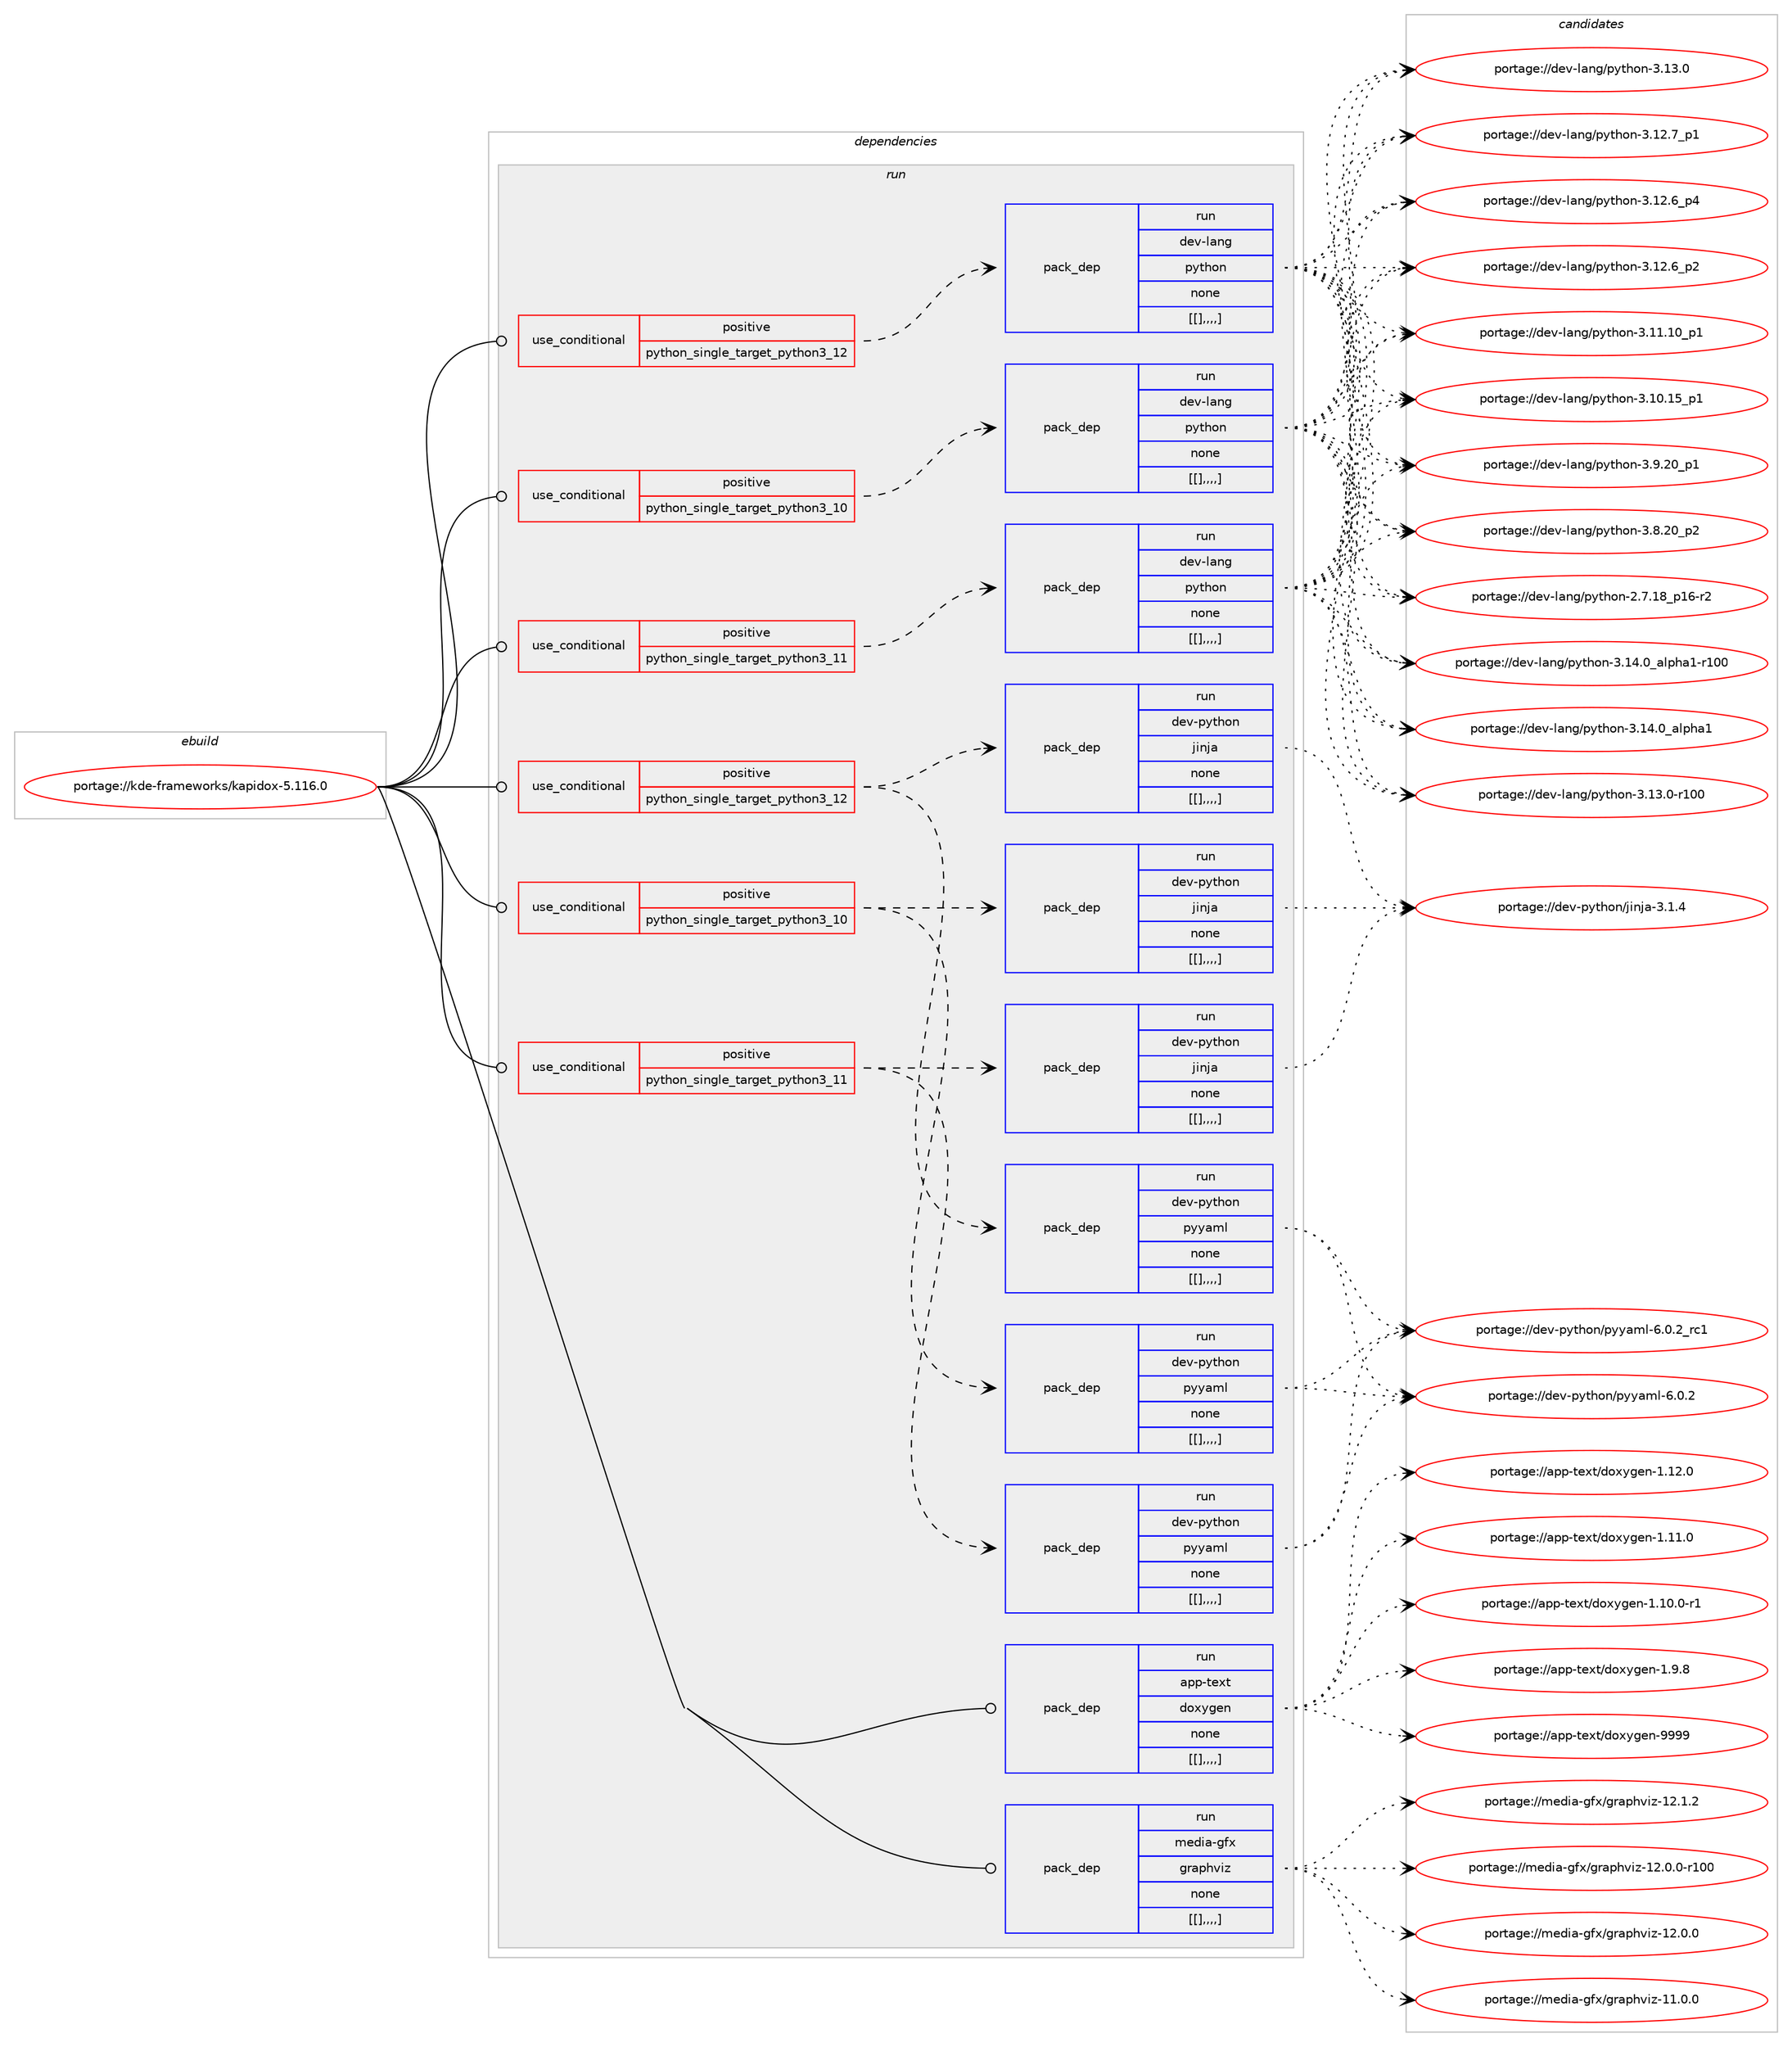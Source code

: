 digraph prolog {

# *************
# Graph options
# *************

newrank=true;
concentrate=true;
compound=true;
graph [rankdir=LR,fontname=Helvetica,fontsize=10,ranksep=1.5];#, ranksep=2.5, nodesep=0.2];
edge  [arrowhead=vee];
node  [fontname=Helvetica,fontsize=10];

# **********
# The ebuild
# **********

subgraph cluster_leftcol {
color=gray;
label=<<i>ebuild</i>>;
id [label="portage://kde-frameworks/kapidox-5.116.0", color=red, width=4, href="../kde-frameworks/kapidox-5.116.0.svg"];
}

# ****************
# The dependencies
# ****************

subgraph cluster_midcol {
color=gray;
label=<<i>dependencies</i>>;
subgraph cluster_compile {
fillcolor="#eeeeee";
style=filled;
label=<<i>compile</i>>;
}
subgraph cluster_compileandrun {
fillcolor="#eeeeee";
style=filled;
label=<<i>compile and run</i>>;
}
subgraph cluster_run {
fillcolor="#eeeeee";
style=filled;
label=<<i>run</i>>;
subgraph cond72909 {
dependency282310 [label=<<TABLE BORDER="0" CELLBORDER="1" CELLSPACING="0" CELLPADDING="4"><TR><TD ROWSPAN="3" CELLPADDING="10">use_conditional</TD></TR><TR><TD>positive</TD></TR><TR><TD>python_single_target_python3_10</TD></TR></TABLE>>, shape=none, color=red];
subgraph pack207154 {
dependency282351 [label=<<TABLE BORDER="0" CELLBORDER="1" CELLSPACING="0" CELLPADDING="4" WIDTH="220"><TR><TD ROWSPAN="6" CELLPADDING="30">pack_dep</TD></TR><TR><TD WIDTH="110">run</TD></TR><TR><TD>dev-lang</TD></TR><TR><TD>python</TD></TR><TR><TD>none</TD></TR><TR><TD>[[],,,,]</TD></TR></TABLE>>, shape=none, color=blue];
}
dependency282310:e -> dependency282351:w [weight=20,style="dashed",arrowhead="vee"];
}
id:e -> dependency282310:w [weight=20,style="solid",arrowhead="odot"];
subgraph cond72912 {
dependency282388 [label=<<TABLE BORDER="0" CELLBORDER="1" CELLSPACING="0" CELLPADDING="4"><TR><TD ROWSPAN="3" CELLPADDING="10">use_conditional</TD></TR><TR><TD>positive</TD></TR><TR><TD>python_single_target_python3_10</TD></TR></TABLE>>, shape=none, color=red];
subgraph pack207186 {
dependency282390 [label=<<TABLE BORDER="0" CELLBORDER="1" CELLSPACING="0" CELLPADDING="4" WIDTH="220"><TR><TD ROWSPAN="6" CELLPADDING="30">pack_dep</TD></TR><TR><TD WIDTH="110">run</TD></TR><TR><TD>dev-python</TD></TR><TR><TD>jinja</TD></TR><TR><TD>none</TD></TR><TR><TD>[[],,,,]</TD></TR></TABLE>>, shape=none, color=blue];
}
dependency282388:e -> dependency282390:w [weight=20,style="dashed",arrowhead="vee"];
subgraph pack207215 {
dependency282457 [label=<<TABLE BORDER="0" CELLBORDER="1" CELLSPACING="0" CELLPADDING="4" WIDTH="220"><TR><TD ROWSPAN="6" CELLPADDING="30">pack_dep</TD></TR><TR><TD WIDTH="110">run</TD></TR><TR><TD>dev-python</TD></TR><TR><TD>pyyaml</TD></TR><TR><TD>none</TD></TR><TR><TD>[[],,,,]</TD></TR></TABLE>>, shape=none, color=blue];
}
dependency282388:e -> dependency282457:w [weight=20,style="dashed",arrowhead="vee"];
}
id:e -> dependency282388:w [weight=20,style="solid",arrowhead="odot"];
subgraph cond72922 {
dependency282462 [label=<<TABLE BORDER="0" CELLBORDER="1" CELLSPACING="0" CELLPADDING="4"><TR><TD ROWSPAN="3" CELLPADDING="10">use_conditional</TD></TR><TR><TD>positive</TD></TR><TR><TD>python_single_target_python3_11</TD></TR></TABLE>>, shape=none, color=red];
subgraph pack207255 {
dependency282463 [label=<<TABLE BORDER="0" CELLBORDER="1" CELLSPACING="0" CELLPADDING="4" WIDTH="220"><TR><TD ROWSPAN="6" CELLPADDING="30">pack_dep</TD></TR><TR><TD WIDTH="110">run</TD></TR><TR><TD>dev-lang</TD></TR><TR><TD>python</TD></TR><TR><TD>none</TD></TR><TR><TD>[[],,,,]</TD></TR></TABLE>>, shape=none, color=blue];
}
dependency282462:e -> dependency282463:w [weight=20,style="dashed",arrowhead="vee"];
}
id:e -> dependency282462:w [weight=20,style="solid",arrowhead="odot"];
subgraph cond72925 {
dependency282533 [label=<<TABLE BORDER="0" CELLBORDER="1" CELLSPACING="0" CELLPADDING="4"><TR><TD ROWSPAN="3" CELLPADDING="10">use_conditional</TD></TR><TR><TD>positive</TD></TR><TR><TD>python_single_target_python3_11</TD></TR></TABLE>>, shape=none, color=red];
subgraph pack207319 {
dependency282557 [label=<<TABLE BORDER="0" CELLBORDER="1" CELLSPACING="0" CELLPADDING="4" WIDTH="220"><TR><TD ROWSPAN="6" CELLPADDING="30">pack_dep</TD></TR><TR><TD WIDTH="110">run</TD></TR><TR><TD>dev-python</TD></TR><TR><TD>jinja</TD></TR><TR><TD>none</TD></TR><TR><TD>[[],,,,]</TD></TR></TABLE>>, shape=none, color=blue];
}
dependency282533:e -> dependency282557:w [weight=20,style="dashed",arrowhead="vee"];
subgraph pack207381 {
dependency282601 [label=<<TABLE BORDER="0" CELLBORDER="1" CELLSPACING="0" CELLPADDING="4" WIDTH="220"><TR><TD ROWSPAN="6" CELLPADDING="30">pack_dep</TD></TR><TR><TD WIDTH="110">run</TD></TR><TR><TD>dev-python</TD></TR><TR><TD>pyyaml</TD></TR><TR><TD>none</TD></TR><TR><TD>[[],,,,]</TD></TR></TABLE>>, shape=none, color=blue];
}
dependency282533:e -> dependency282601:w [weight=20,style="dashed",arrowhead="vee"];
}
id:e -> dependency282533:w [weight=20,style="solid",arrowhead="odot"];
subgraph cond72933 {
dependency282668 [label=<<TABLE BORDER="0" CELLBORDER="1" CELLSPACING="0" CELLPADDING="4"><TR><TD ROWSPAN="3" CELLPADDING="10">use_conditional</TD></TR><TR><TD>positive</TD></TR><TR><TD>python_single_target_python3_12</TD></TR></TABLE>>, shape=none, color=red];
subgraph pack207457 {
dependency282703 [label=<<TABLE BORDER="0" CELLBORDER="1" CELLSPACING="0" CELLPADDING="4" WIDTH="220"><TR><TD ROWSPAN="6" CELLPADDING="30">pack_dep</TD></TR><TR><TD WIDTH="110">run</TD></TR><TR><TD>dev-lang</TD></TR><TR><TD>python</TD></TR><TR><TD>none</TD></TR><TR><TD>[[],,,,]</TD></TR></TABLE>>, shape=none, color=blue];
}
dependency282668:e -> dependency282703:w [weight=20,style="dashed",arrowhead="vee"];
}
id:e -> dependency282668:w [weight=20,style="solid",arrowhead="odot"];
subgraph cond72944 {
dependency282738 [label=<<TABLE BORDER="0" CELLBORDER="1" CELLSPACING="0" CELLPADDING="4"><TR><TD ROWSPAN="3" CELLPADDING="10">use_conditional</TD></TR><TR><TD>positive</TD></TR><TR><TD>python_single_target_python3_12</TD></TR></TABLE>>, shape=none, color=red];
subgraph pack207519 {
dependency282751 [label=<<TABLE BORDER="0" CELLBORDER="1" CELLSPACING="0" CELLPADDING="4" WIDTH="220"><TR><TD ROWSPAN="6" CELLPADDING="30">pack_dep</TD></TR><TR><TD WIDTH="110">run</TD></TR><TR><TD>dev-python</TD></TR><TR><TD>jinja</TD></TR><TR><TD>none</TD></TR><TR><TD>[[],,,,]</TD></TR></TABLE>>, shape=none, color=blue];
}
dependency282738:e -> dependency282751:w [weight=20,style="dashed",arrowhead="vee"];
subgraph pack207521 {
dependency282754 [label=<<TABLE BORDER="0" CELLBORDER="1" CELLSPACING="0" CELLPADDING="4" WIDTH="220"><TR><TD ROWSPAN="6" CELLPADDING="30">pack_dep</TD></TR><TR><TD WIDTH="110">run</TD></TR><TR><TD>dev-python</TD></TR><TR><TD>pyyaml</TD></TR><TR><TD>none</TD></TR><TR><TD>[[],,,,]</TD></TR></TABLE>>, shape=none, color=blue];
}
dependency282738:e -> dependency282754:w [weight=20,style="dashed",arrowhead="vee"];
}
id:e -> dependency282738:w [weight=20,style="solid",arrowhead="odot"];
subgraph pack207574 {
dependency282846 [label=<<TABLE BORDER="0" CELLBORDER="1" CELLSPACING="0" CELLPADDING="4" WIDTH="220"><TR><TD ROWSPAN="6" CELLPADDING="30">pack_dep</TD></TR><TR><TD WIDTH="110">run</TD></TR><TR><TD>app-text</TD></TR><TR><TD>doxygen</TD></TR><TR><TD>none</TD></TR><TR><TD>[[],,,,]</TD></TR></TABLE>>, shape=none, color=blue];
}
id:e -> dependency282846:w [weight=20,style="solid",arrowhead="odot"];
subgraph pack207618 {
dependency282897 [label=<<TABLE BORDER="0" CELLBORDER="1" CELLSPACING="0" CELLPADDING="4" WIDTH="220"><TR><TD ROWSPAN="6" CELLPADDING="30">pack_dep</TD></TR><TR><TD WIDTH="110">run</TD></TR><TR><TD>media-gfx</TD></TR><TR><TD>graphviz</TD></TR><TR><TD>none</TD></TR><TR><TD>[[],,,,]</TD></TR></TABLE>>, shape=none, color=blue];
}
id:e -> dependency282897:w [weight=20,style="solid",arrowhead="odot"];
}
}

# **************
# The candidates
# **************

subgraph cluster_choices {
rank=same;
color=gray;
label=<<i>candidates</i>>;

subgraph choice206005 {
color=black;
nodesep=1;
choice100101118451089711010347112121116104111110455146495246489597108112104974945114494848 [label="portage://dev-lang/python-3.14.0_alpha1-r100", color=red, width=4,href="../dev-lang/python-3.14.0_alpha1-r100.svg"];
choice1001011184510897110103471121211161041111104551464952464895971081121049749 [label="portage://dev-lang/python-3.14.0_alpha1", color=red, width=4,href="../dev-lang/python-3.14.0_alpha1.svg"];
choice1001011184510897110103471121211161041111104551464951464845114494848 [label="portage://dev-lang/python-3.13.0-r100", color=red, width=4,href="../dev-lang/python-3.13.0-r100.svg"];
choice10010111845108971101034711212111610411111045514649514648 [label="portage://dev-lang/python-3.13.0", color=red, width=4,href="../dev-lang/python-3.13.0.svg"];
choice100101118451089711010347112121116104111110455146495046559511249 [label="portage://dev-lang/python-3.12.7_p1", color=red, width=4,href="../dev-lang/python-3.12.7_p1.svg"];
choice100101118451089711010347112121116104111110455146495046549511252 [label="portage://dev-lang/python-3.12.6_p4", color=red, width=4,href="../dev-lang/python-3.12.6_p4.svg"];
choice100101118451089711010347112121116104111110455146495046549511250 [label="portage://dev-lang/python-3.12.6_p2", color=red, width=4,href="../dev-lang/python-3.12.6_p2.svg"];
choice10010111845108971101034711212111610411111045514649494649489511249 [label="portage://dev-lang/python-3.11.10_p1", color=red, width=4,href="../dev-lang/python-3.11.10_p1.svg"];
choice10010111845108971101034711212111610411111045514649484649539511249 [label="portage://dev-lang/python-3.10.15_p1", color=red, width=4,href="../dev-lang/python-3.10.15_p1.svg"];
choice100101118451089711010347112121116104111110455146574650489511249 [label="portage://dev-lang/python-3.9.20_p1", color=red, width=4,href="../dev-lang/python-3.9.20_p1.svg"];
choice100101118451089711010347112121116104111110455146564650489511250 [label="portage://dev-lang/python-3.8.20_p2", color=red, width=4,href="../dev-lang/python-3.8.20_p2.svg"];
choice100101118451089711010347112121116104111110455046554649569511249544511450 [label="portage://dev-lang/python-2.7.18_p16-r2", color=red, width=4,href="../dev-lang/python-2.7.18_p16-r2.svg"];
dependency282351:e -> choice100101118451089711010347112121116104111110455146495246489597108112104974945114494848:w [style=dotted,weight="100"];
dependency282351:e -> choice1001011184510897110103471121211161041111104551464952464895971081121049749:w [style=dotted,weight="100"];
dependency282351:e -> choice1001011184510897110103471121211161041111104551464951464845114494848:w [style=dotted,weight="100"];
dependency282351:e -> choice10010111845108971101034711212111610411111045514649514648:w [style=dotted,weight="100"];
dependency282351:e -> choice100101118451089711010347112121116104111110455146495046559511249:w [style=dotted,weight="100"];
dependency282351:e -> choice100101118451089711010347112121116104111110455146495046549511252:w [style=dotted,weight="100"];
dependency282351:e -> choice100101118451089711010347112121116104111110455146495046549511250:w [style=dotted,weight="100"];
dependency282351:e -> choice10010111845108971101034711212111610411111045514649494649489511249:w [style=dotted,weight="100"];
dependency282351:e -> choice10010111845108971101034711212111610411111045514649484649539511249:w [style=dotted,weight="100"];
dependency282351:e -> choice100101118451089711010347112121116104111110455146574650489511249:w [style=dotted,weight="100"];
dependency282351:e -> choice100101118451089711010347112121116104111110455146564650489511250:w [style=dotted,weight="100"];
dependency282351:e -> choice100101118451089711010347112121116104111110455046554649569511249544511450:w [style=dotted,weight="100"];
}
subgraph choice206028 {
color=black;
nodesep=1;
choice100101118451121211161041111104710610511010697455146494652 [label="portage://dev-python/jinja-3.1.4", color=red, width=4,href="../dev-python/jinja-3.1.4.svg"];
dependency282390:e -> choice100101118451121211161041111104710610511010697455146494652:w [style=dotted,weight="100"];
}
subgraph choice206070 {
color=black;
nodesep=1;
choice100101118451121211161041111104711212112197109108455446484650951149949 [label="portage://dev-python/pyyaml-6.0.2_rc1", color=red, width=4,href="../dev-python/pyyaml-6.0.2_rc1.svg"];
choice100101118451121211161041111104711212112197109108455446484650 [label="portage://dev-python/pyyaml-6.0.2", color=red, width=4,href="../dev-python/pyyaml-6.0.2.svg"];
dependency282457:e -> choice100101118451121211161041111104711212112197109108455446484650951149949:w [style=dotted,weight="100"];
dependency282457:e -> choice100101118451121211161041111104711212112197109108455446484650:w [style=dotted,weight="100"];
}
subgraph choice206092 {
color=black;
nodesep=1;
choice100101118451089711010347112121116104111110455146495246489597108112104974945114494848 [label="portage://dev-lang/python-3.14.0_alpha1-r100", color=red, width=4,href="../dev-lang/python-3.14.0_alpha1-r100.svg"];
choice1001011184510897110103471121211161041111104551464952464895971081121049749 [label="portage://dev-lang/python-3.14.0_alpha1", color=red, width=4,href="../dev-lang/python-3.14.0_alpha1.svg"];
choice1001011184510897110103471121211161041111104551464951464845114494848 [label="portage://dev-lang/python-3.13.0-r100", color=red, width=4,href="../dev-lang/python-3.13.0-r100.svg"];
choice10010111845108971101034711212111610411111045514649514648 [label="portage://dev-lang/python-3.13.0", color=red, width=4,href="../dev-lang/python-3.13.0.svg"];
choice100101118451089711010347112121116104111110455146495046559511249 [label="portage://dev-lang/python-3.12.7_p1", color=red, width=4,href="../dev-lang/python-3.12.7_p1.svg"];
choice100101118451089711010347112121116104111110455146495046549511252 [label="portage://dev-lang/python-3.12.6_p4", color=red, width=4,href="../dev-lang/python-3.12.6_p4.svg"];
choice100101118451089711010347112121116104111110455146495046549511250 [label="portage://dev-lang/python-3.12.6_p2", color=red, width=4,href="../dev-lang/python-3.12.6_p2.svg"];
choice10010111845108971101034711212111610411111045514649494649489511249 [label="portage://dev-lang/python-3.11.10_p1", color=red, width=4,href="../dev-lang/python-3.11.10_p1.svg"];
choice10010111845108971101034711212111610411111045514649484649539511249 [label="portage://dev-lang/python-3.10.15_p1", color=red, width=4,href="../dev-lang/python-3.10.15_p1.svg"];
choice100101118451089711010347112121116104111110455146574650489511249 [label="portage://dev-lang/python-3.9.20_p1", color=red, width=4,href="../dev-lang/python-3.9.20_p1.svg"];
choice100101118451089711010347112121116104111110455146564650489511250 [label="portage://dev-lang/python-3.8.20_p2", color=red, width=4,href="../dev-lang/python-3.8.20_p2.svg"];
choice100101118451089711010347112121116104111110455046554649569511249544511450 [label="portage://dev-lang/python-2.7.18_p16-r2", color=red, width=4,href="../dev-lang/python-2.7.18_p16-r2.svg"];
dependency282463:e -> choice100101118451089711010347112121116104111110455146495246489597108112104974945114494848:w [style=dotted,weight="100"];
dependency282463:e -> choice1001011184510897110103471121211161041111104551464952464895971081121049749:w [style=dotted,weight="100"];
dependency282463:e -> choice1001011184510897110103471121211161041111104551464951464845114494848:w [style=dotted,weight="100"];
dependency282463:e -> choice10010111845108971101034711212111610411111045514649514648:w [style=dotted,weight="100"];
dependency282463:e -> choice100101118451089711010347112121116104111110455146495046559511249:w [style=dotted,weight="100"];
dependency282463:e -> choice100101118451089711010347112121116104111110455146495046549511252:w [style=dotted,weight="100"];
dependency282463:e -> choice100101118451089711010347112121116104111110455146495046549511250:w [style=dotted,weight="100"];
dependency282463:e -> choice10010111845108971101034711212111610411111045514649494649489511249:w [style=dotted,weight="100"];
dependency282463:e -> choice10010111845108971101034711212111610411111045514649484649539511249:w [style=dotted,weight="100"];
dependency282463:e -> choice100101118451089711010347112121116104111110455146574650489511249:w [style=dotted,weight="100"];
dependency282463:e -> choice100101118451089711010347112121116104111110455146564650489511250:w [style=dotted,weight="100"];
dependency282463:e -> choice100101118451089711010347112121116104111110455046554649569511249544511450:w [style=dotted,weight="100"];
}
subgraph choice206213 {
color=black;
nodesep=1;
choice100101118451121211161041111104710610511010697455146494652 [label="portage://dev-python/jinja-3.1.4", color=red, width=4,href="../dev-python/jinja-3.1.4.svg"];
dependency282557:e -> choice100101118451121211161041111104710610511010697455146494652:w [style=dotted,weight="100"];
}
subgraph choice206218 {
color=black;
nodesep=1;
choice100101118451121211161041111104711212112197109108455446484650951149949 [label="portage://dev-python/pyyaml-6.0.2_rc1", color=red, width=4,href="../dev-python/pyyaml-6.0.2_rc1.svg"];
choice100101118451121211161041111104711212112197109108455446484650 [label="portage://dev-python/pyyaml-6.0.2", color=red, width=4,href="../dev-python/pyyaml-6.0.2.svg"];
dependency282601:e -> choice100101118451121211161041111104711212112197109108455446484650951149949:w [style=dotted,weight="100"];
dependency282601:e -> choice100101118451121211161041111104711212112197109108455446484650:w [style=dotted,weight="100"];
}
subgraph choice206226 {
color=black;
nodesep=1;
choice100101118451089711010347112121116104111110455146495246489597108112104974945114494848 [label="portage://dev-lang/python-3.14.0_alpha1-r100", color=red, width=4,href="../dev-lang/python-3.14.0_alpha1-r100.svg"];
choice1001011184510897110103471121211161041111104551464952464895971081121049749 [label="portage://dev-lang/python-3.14.0_alpha1", color=red, width=4,href="../dev-lang/python-3.14.0_alpha1.svg"];
choice1001011184510897110103471121211161041111104551464951464845114494848 [label="portage://dev-lang/python-3.13.0-r100", color=red, width=4,href="../dev-lang/python-3.13.0-r100.svg"];
choice10010111845108971101034711212111610411111045514649514648 [label="portage://dev-lang/python-3.13.0", color=red, width=4,href="../dev-lang/python-3.13.0.svg"];
choice100101118451089711010347112121116104111110455146495046559511249 [label="portage://dev-lang/python-3.12.7_p1", color=red, width=4,href="../dev-lang/python-3.12.7_p1.svg"];
choice100101118451089711010347112121116104111110455146495046549511252 [label="portage://dev-lang/python-3.12.6_p4", color=red, width=4,href="../dev-lang/python-3.12.6_p4.svg"];
choice100101118451089711010347112121116104111110455146495046549511250 [label="portage://dev-lang/python-3.12.6_p2", color=red, width=4,href="../dev-lang/python-3.12.6_p2.svg"];
choice10010111845108971101034711212111610411111045514649494649489511249 [label="portage://dev-lang/python-3.11.10_p1", color=red, width=4,href="../dev-lang/python-3.11.10_p1.svg"];
choice10010111845108971101034711212111610411111045514649484649539511249 [label="portage://dev-lang/python-3.10.15_p1", color=red, width=4,href="../dev-lang/python-3.10.15_p1.svg"];
choice100101118451089711010347112121116104111110455146574650489511249 [label="portage://dev-lang/python-3.9.20_p1", color=red, width=4,href="../dev-lang/python-3.9.20_p1.svg"];
choice100101118451089711010347112121116104111110455146564650489511250 [label="portage://dev-lang/python-3.8.20_p2", color=red, width=4,href="../dev-lang/python-3.8.20_p2.svg"];
choice100101118451089711010347112121116104111110455046554649569511249544511450 [label="portage://dev-lang/python-2.7.18_p16-r2", color=red, width=4,href="../dev-lang/python-2.7.18_p16-r2.svg"];
dependency282703:e -> choice100101118451089711010347112121116104111110455146495246489597108112104974945114494848:w [style=dotted,weight="100"];
dependency282703:e -> choice1001011184510897110103471121211161041111104551464952464895971081121049749:w [style=dotted,weight="100"];
dependency282703:e -> choice1001011184510897110103471121211161041111104551464951464845114494848:w [style=dotted,weight="100"];
dependency282703:e -> choice10010111845108971101034711212111610411111045514649514648:w [style=dotted,weight="100"];
dependency282703:e -> choice100101118451089711010347112121116104111110455146495046559511249:w [style=dotted,weight="100"];
dependency282703:e -> choice100101118451089711010347112121116104111110455146495046549511252:w [style=dotted,weight="100"];
dependency282703:e -> choice100101118451089711010347112121116104111110455146495046549511250:w [style=dotted,weight="100"];
dependency282703:e -> choice10010111845108971101034711212111610411111045514649494649489511249:w [style=dotted,weight="100"];
dependency282703:e -> choice10010111845108971101034711212111610411111045514649484649539511249:w [style=dotted,weight="100"];
dependency282703:e -> choice100101118451089711010347112121116104111110455146574650489511249:w [style=dotted,weight="100"];
dependency282703:e -> choice100101118451089711010347112121116104111110455146564650489511250:w [style=dotted,weight="100"];
dependency282703:e -> choice100101118451089711010347112121116104111110455046554649569511249544511450:w [style=dotted,weight="100"];
}
subgraph choice206315 {
color=black;
nodesep=1;
choice100101118451121211161041111104710610511010697455146494652 [label="portage://dev-python/jinja-3.1.4", color=red, width=4,href="../dev-python/jinja-3.1.4.svg"];
dependency282751:e -> choice100101118451121211161041111104710610511010697455146494652:w [style=dotted,weight="100"];
}
subgraph choice206324 {
color=black;
nodesep=1;
choice100101118451121211161041111104711212112197109108455446484650951149949 [label="portage://dev-python/pyyaml-6.0.2_rc1", color=red, width=4,href="../dev-python/pyyaml-6.0.2_rc1.svg"];
choice100101118451121211161041111104711212112197109108455446484650 [label="portage://dev-python/pyyaml-6.0.2", color=red, width=4,href="../dev-python/pyyaml-6.0.2.svg"];
dependency282754:e -> choice100101118451121211161041111104711212112197109108455446484650951149949:w [style=dotted,weight="100"];
dependency282754:e -> choice100101118451121211161041111104711212112197109108455446484650:w [style=dotted,weight="100"];
}
subgraph choice206330 {
color=black;
nodesep=1;
choice9711211245116101120116471001111201211031011104557575757 [label="portage://app-text/doxygen-9999", color=red, width=4,href="../app-text/doxygen-9999.svg"];
choice97112112451161011201164710011112012110310111045494649504648 [label="portage://app-text/doxygen-1.12.0", color=red, width=4,href="../app-text/doxygen-1.12.0.svg"];
choice97112112451161011201164710011112012110310111045494649494648 [label="portage://app-text/doxygen-1.11.0", color=red, width=4,href="../app-text/doxygen-1.11.0.svg"];
choice971121124511610112011647100111120121103101110454946494846484511449 [label="portage://app-text/doxygen-1.10.0-r1", color=red, width=4,href="../app-text/doxygen-1.10.0-r1.svg"];
choice971121124511610112011647100111120121103101110454946574656 [label="portage://app-text/doxygen-1.9.8", color=red, width=4,href="../app-text/doxygen-1.9.8.svg"];
dependency282846:e -> choice9711211245116101120116471001111201211031011104557575757:w [style=dotted,weight="100"];
dependency282846:e -> choice97112112451161011201164710011112012110310111045494649504648:w [style=dotted,weight="100"];
dependency282846:e -> choice97112112451161011201164710011112012110310111045494649494648:w [style=dotted,weight="100"];
dependency282846:e -> choice971121124511610112011647100111120121103101110454946494846484511449:w [style=dotted,weight="100"];
dependency282846:e -> choice971121124511610112011647100111120121103101110454946574656:w [style=dotted,weight="100"];
}
subgraph choice206339 {
color=black;
nodesep=1;
choice1091011001059745103102120471031149711210411810512245495046494650 [label="portage://media-gfx/graphviz-12.1.2", color=red, width=4,href="../media-gfx/graphviz-12.1.2.svg"];
choice109101100105974510310212047103114971121041181051224549504648464845114494848 [label="portage://media-gfx/graphviz-12.0.0-r100", color=red, width=4,href="../media-gfx/graphviz-12.0.0-r100.svg"];
choice1091011001059745103102120471031149711210411810512245495046484648 [label="portage://media-gfx/graphviz-12.0.0", color=red, width=4,href="../media-gfx/graphviz-12.0.0.svg"];
choice1091011001059745103102120471031149711210411810512245494946484648 [label="portage://media-gfx/graphviz-11.0.0", color=red, width=4,href="../media-gfx/graphviz-11.0.0.svg"];
dependency282897:e -> choice1091011001059745103102120471031149711210411810512245495046494650:w [style=dotted,weight="100"];
dependency282897:e -> choice109101100105974510310212047103114971121041181051224549504648464845114494848:w [style=dotted,weight="100"];
dependency282897:e -> choice1091011001059745103102120471031149711210411810512245495046484648:w [style=dotted,weight="100"];
dependency282897:e -> choice1091011001059745103102120471031149711210411810512245494946484648:w [style=dotted,weight="100"];
}
}

}
